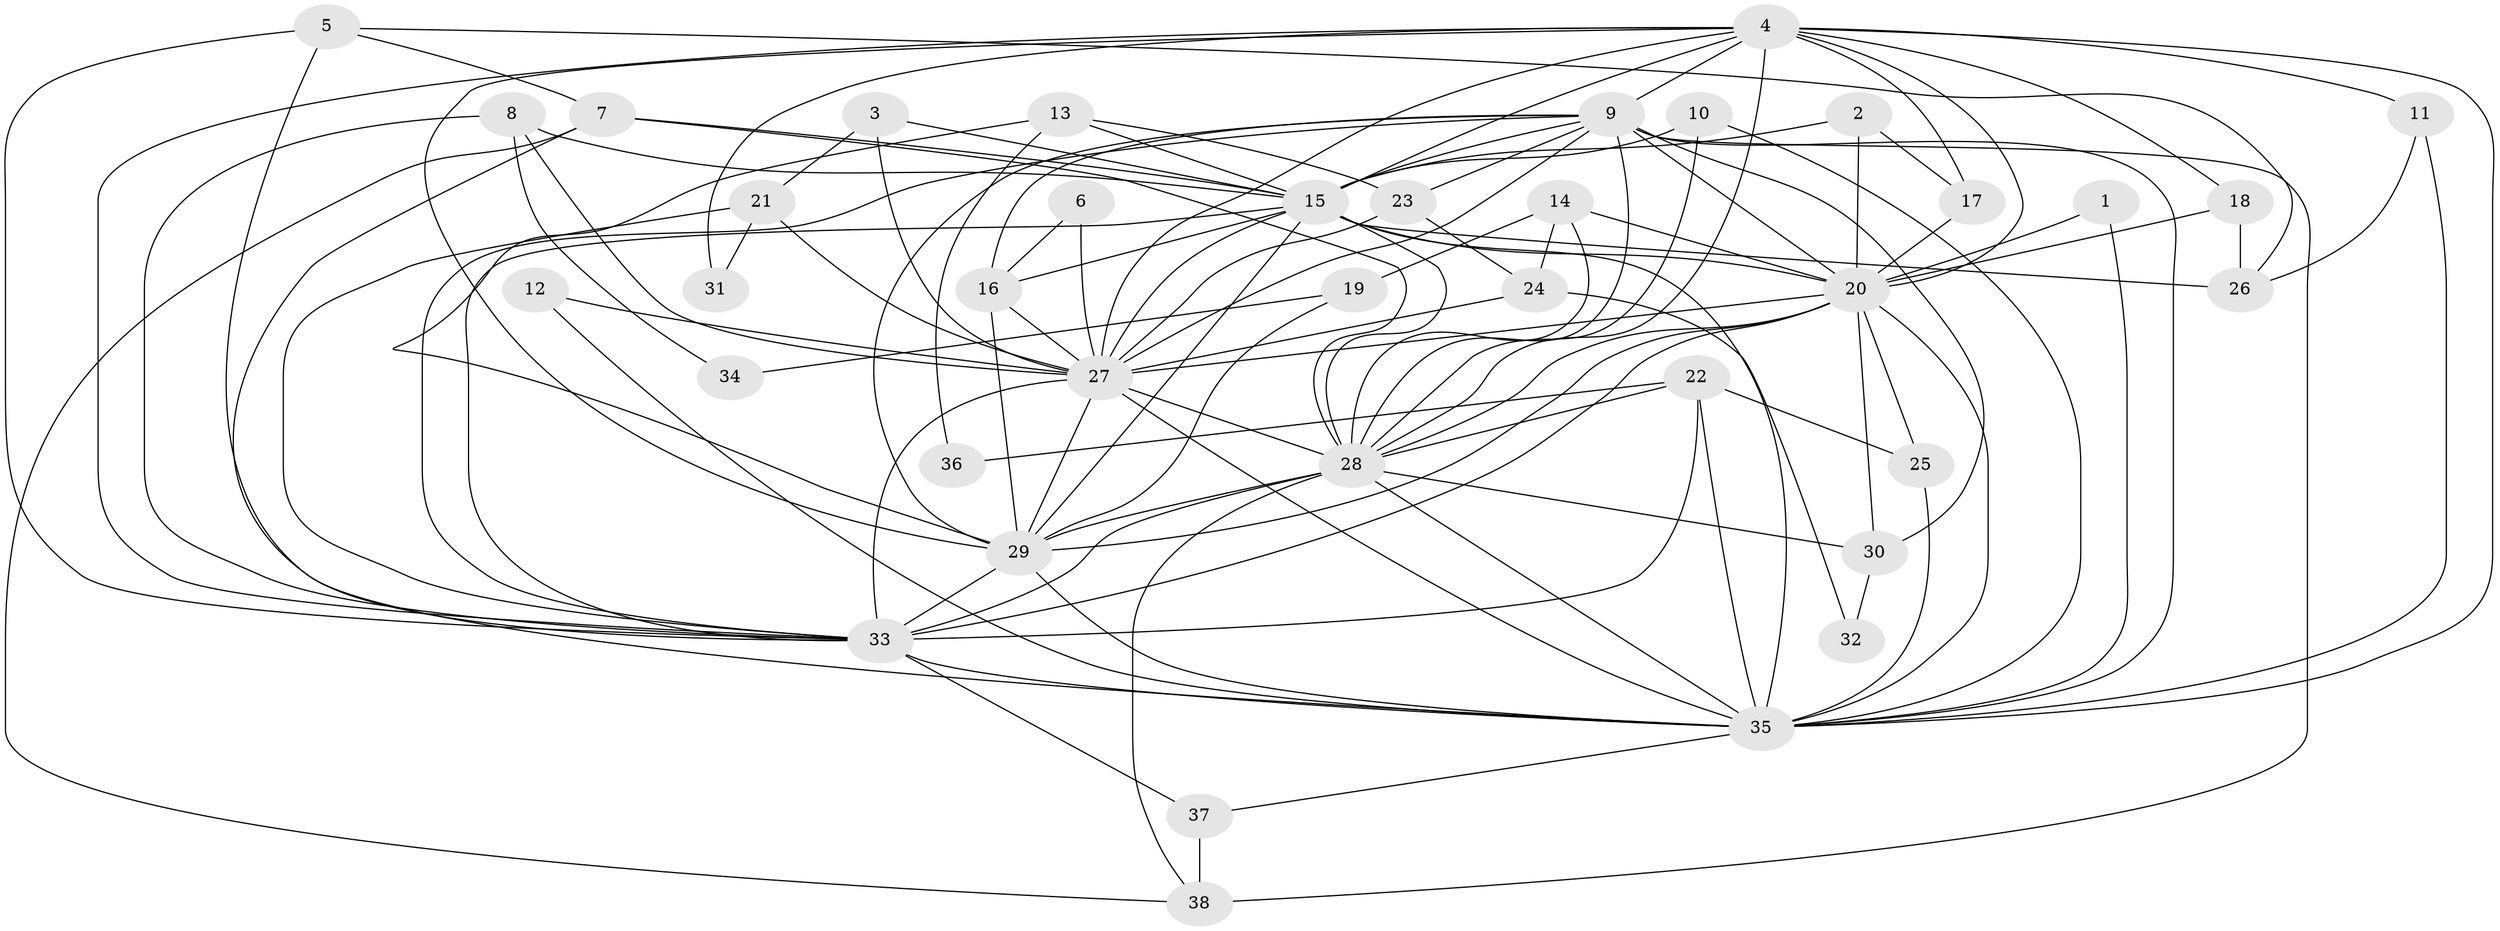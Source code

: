 // original degree distribution, {11: 0.013333333333333334, 20: 0.013333333333333334, 19: 0.02666666666666667, 15: 0.02666666666666667, 16: 0.013333333333333334, 17: 0.013333333333333334, 24: 0.013333333333333334, 18: 0.013333333333333334, 3: 0.16, 2: 0.52, 6: 0.02666666666666667, 4: 0.13333333333333333, 5: 0.02666666666666667}
// Generated by graph-tools (version 1.1) at 2025/01/03/09/25 03:01:26]
// undirected, 38 vertices, 111 edges
graph export_dot {
graph [start="1"]
  node [color=gray90,style=filled];
  1;
  2;
  3;
  4;
  5;
  6;
  7;
  8;
  9;
  10;
  11;
  12;
  13;
  14;
  15;
  16;
  17;
  18;
  19;
  20;
  21;
  22;
  23;
  24;
  25;
  26;
  27;
  28;
  29;
  30;
  31;
  32;
  33;
  34;
  35;
  36;
  37;
  38;
  1 -- 20 [weight=1.0];
  1 -- 35 [weight=1.0];
  2 -- 15 [weight=1.0];
  2 -- 17 [weight=1.0];
  2 -- 20 [weight=1.0];
  3 -- 15 [weight=1.0];
  3 -- 21 [weight=1.0];
  3 -- 27 [weight=1.0];
  4 -- 9 [weight=1.0];
  4 -- 11 [weight=2.0];
  4 -- 15 [weight=2.0];
  4 -- 17 [weight=1.0];
  4 -- 18 [weight=1.0];
  4 -- 20 [weight=1.0];
  4 -- 27 [weight=1.0];
  4 -- 28 [weight=1.0];
  4 -- 29 [weight=1.0];
  4 -- 31 [weight=1.0];
  4 -- 33 [weight=1.0];
  4 -- 35 [weight=2.0];
  5 -- 7 [weight=1.0];
  5 -- 26 [weight=1.0];
  5 -- 33 [weight=1.0];
  5 -- 35 [weight=1.0];
  6 -- 16 [weight=1.0];
  6 -- 27 [weight=1.0];
  7 -- 15 [weight=1.0];
  7 -- 28 [weight=1.0];
  7 -- 33 [weight=1.0];
  7 -- 38 [weight=1.0];
  8 -- 15 [weight=1.0];
  8 -- 27 [weight=1.0];
  8 -- 33 [weight=1.0];
  8 -- 34 [weight=1.0];
  9 -- 15 [weight=1.0];
  9 -- 16 [weight=1.0];
  9 -- 20 [weight=1.0];
  9 -- 23 [weight=1.0];
  9 -- 27 [weight=1.0];
  9 -- 28 [weight=1.0];
  9 -- 29 [weight=1.0];
  9 -- 30 [weight=1.0];
  9 -- 33 [weight=1.0];
  9 -- 35 [weight=4.0];
  9 -- 38 [weight=1.0];
  10 -- 15 [weight=1.0];
  10 -- 28 [weight=1.0];
  10 -- 35 [weight=1.0];
  11 -- 26 [weight=1.0];
  11 -- 35 [weight=1.0];
  12 -- 27 [weight=1.0];
  12 -- 35 [weight=1.0];
  13 -- 15 [weight=1.0];
  13 -- 23 [weight=1.0];
  13 -- 29 [weight=1.0];
  13 -- 36 [weight=1.0];
  14 -- 19 [weight=1.0];
  14 -- 20 [weight=2.0];
  14 -- 24 [weight=1.0];
  14 -- 28 [weight=2.0];
  15 -- 16 [weight=1.0];
  15 -- 20 [weight=1.0];
  15 -- 26 [weight=1.0];
  15 -- 27 [weight=1.0];
  15 -- 28 [weight=1.0];
  15 -- 29 [weight=1.0];
  15 -- 33 [weight=1.0];
  15 -- 35 [weight=3.0];
  16 -- 27 [weight=1.0];
  16 -- 29 [weight=2.0];
  17 -- 20 [weight=1.0];
  18 -- 20 [weight=1.0];
  18 -- 26 [weight=1.0];
  19 -- 29 [weight=2.0];
  19 -- 34 [weight=1.0];
  20 -- 25 [weight=1.0];
  20 -- 27 [weight=2.0];
  20 -- 28 [weight=1.0];
  20 -- 29 [weight=1.0];
  20 -- 30 [weight=1.0];
  20 -- 33 [weight=1.0];
  20 -- 35 [weight=2.0];
  21 -- 27 [weight=1.0];
  21 -- 31 [weight=1.0];
  21 -- 33 [weight=1.0];
  22 -- 25 [weight=1.0];
  22 -- 28 [weight=1.0];
  22 -- 33 [weight=1.0];
  22 -- 35 [weight=1.0];
  22 -- 36 [weight=1.0];
  23 -- 24 [weight=1.0];
  23 -- 27 [weight=1.0];
  24 -- 27 [weight=2.0];
  24 -- 32 [weight=1.0];
  25 -- 35 [weight=1.0];
  27 -- 28 [weight=3.0];
  27 -- 29 [weight=3.0];
  27 -- 33 [weight=1.0];
  27 -- 35 [weight=3.0];
  28 -- 29 [weight=1.0];
  28 -- 30 [weight=1.0];
  28 -- 33 [weight=2.0];
  28 -- 35 [weight=2.0];
  28 -- 38 [weight=1.0];
  29 -- 33 [weight=1.0];
  29 -- 35 [weight=2.0];
  30 -- 32 [weight=1.0];
  33 -- 35 [weight=3.0];
  33 -- 37 [weight=1.0];
  35 -- 37 [weight=1.0];
  37 -- 38 [weight=2.0];
}
